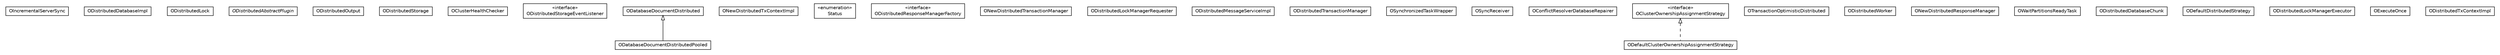 #!/usr/local/bin/dot
#
# Class diagram 
# Generated by UMLGraph version R5_6-24-gf6e263 (http://www.umlgraph.org/)
#

digraph G {
	edge [fontname="Helvetica",fontsize=10,labelfontname="Helvetica",labelfontsize=10];
	node [fontname="Helvetica",fontsize=10,shape=plaintext];
	nodesep=0.25;
	ranksep=0.5;
	// com.orientechnologies.orient.server.distributed.impl.OIncrementalServerSync
	c651855 [label=<<table title="com.orientechnologies.orient.server.distributed.impl.OIncrementalServerSync" border="0" cellborder="1" cellspacing="0" cellpadding="2" port="p" href="./OIncrementalServerSync.html">
		<tr><td><table border="0" cellspacing="0" cellpadding="1">
<tr><td align="center" balign="center"> OIncrementalServerSync </td></tr>
		</table></td></tr>
		</table>>, URL="./OIncrementalServerSync.html", fontname="Helvetica", fontcolor="black", fontsize=10.0];
	// com.orientechnologies.orient.server.distributed.impl.ODistributedDatabaseImpl
	c651856 [label=<<table title="com.orientechnologies.orient.server.distributed.impl.ODistributedDatabaseImpl" border="0" cellborder="1" cellspacing="0" cellpadding="2" port="p" href="./ODistributedDatabaseImpl.html">
		<tr><td><table border="0" cellspacing="0" cellpadding="1">
<tr><td align="center" balign="center"> ODistributedDatabaseImpl </td></tr>
		</table></td></tr>
		</table>>, URL="./ODistributedDatabaseImpl.html", fontname="Helvetica", fontcolor="black", fontsize=10.0];
	// com.orientechnologies.orient.server.distributed.impl.ODistributedDatabaseImpl.ODistributedLock
	c651857 [label=<<table title="com.orientechnologies.orient.server.distributed.impl.ODistributedDatabaseImpl.ODistributedLock" border="0" cellborder="1" cellspacing="0" cellpadding="2" port="p" href="./ODistributedDatabaseImpl.ODistributedLock.html">
		<tr><td><table border="0" cellspacing="0" cellpadding="1">
<tr><td align="center" balign="center"> ODistributedLock </td></tr>
		</table></td></tr>
		</table>>, URL="./ODistributedDatabaseImpl.ODistributedLock.html", fontname="Helvetica", fontcolor="black", fontsize=10.0];
	// com.orientechnologies.orient.server.distributed.impl.ODistributedAbstractPlugin
	c651858 [label=<<table title="com.orientechnologies.orient.server.distributed.impl.ODistributedAbstractPlugin" border="0" cellborder="1" cellspacing="0" cellpadding="2" port="p" href="./ODistributedAbstractPlugin.html">
		<tr><td><table border="0" cellspacing="0" cellpadding="1">
<tr><td align="center" balign="center"><font face="Helvetica-Oblique"> ODistributedAbstractPlugin </font></td></tr>
		</table></td></tr>
		</table>>, URL="./ODistributedAbstractPlugin.html", fontname="Helvetica", fontcolor="black", fontsize=10.0];
	// com.orientechnologies.orient.server.distributed.impl.ODistributedOutput
	c651859 [label=<<table title="com.orientechnologies.orient.server.distributed.impl.ODistributedOutput" border="0" cellborder="1" cellspacing="0" cellpadding="2" port="p" href="./ODistributedOutput.html">
		<tr><td><table border="0" cellspacing="0" cellpadding="1">
<tr><td align="center" balign="center"> ODistributedOutput </td></tr>
		</table></td></tr>
		</table>>, URL="./ODistributedOutput.html", fontname="Helvetica", fontcolor="black", fontsize=10.0];
	// com.orientechnologies.orient.server.distributed.impl.ODistributedStorage
	c651860 [label=<<table title="com.orientechnologies.orient.server.distributed.impl.ODistributedStorage" border="0" cellborder="1" cellspacing="0" cellpadding="2" port="p" href="./ODistributedStorage.html">
		<tr><td><table border="0" cellspacing="0" cellpadding="1">
<tr><td align="center" balign="center"> ODistributedStorage </td></tr>
		</table></td></tr>
		</table>>, URL="./ODistributedStorage.html", fontname="Helvetica", fontcolor="black", fontsize=10.0];
	// com.orientechnologies.orient.server.distributed.impl.OClusterHealthChecker
	c651861 [label=<<table title="com.orientechnologies.orient.server.distributed.impl.OClusterHealthChecker" border="0" cellborder="1" cellspacing="0" cellpadding="2" port="p" href="./OClusterHealthChecker.html">
		<tr><td><table border="0" cellspacing="0" cellpadding="1">
<tr><td align="center" balign="center"> OClusterHealthChecker </td></tr>
		</table></td></tr>
		</table>>, URL="./OClusterHealthChecker.html", fontname="Helvetica", fontcolor="black", fontsize=10.0];
	// com.orientechnologies.orient.server.distributed.impl.ODistributedStorageEventListener
	c651862 [label=<<table title="com.orientechnologies.orient.server.distributed.impl.ODistributedStorageEventListener" border="0" cellborder="1" cellspacing="0" cellpadding="2" port="p" href="./ODistributedStorageEventListener.html">
		<tr><td><table border="0" cellspacing="0" cellpadding="1">
<tr><td align="center" balign="center"> &#171;interface&#187; </td></tr>
<tr><td align="center" balign="center"> ODistributedStorageEventListener </td></tr>
		</table></td></tr>
		</table>>, URL="./ODistributedStorageEventListener.html", fontname="Helvetica", fontcolor="black", fontsize=10.0];
	// com.orientechnologies.orient.server.distributed.impl.ODatabaseDocumentDistributed
	c651863 [label=<<table title="com.orientechnologies.orient.server.distributed.impl.ODatabaseDocumentDistributed" border="0" cellborder="1" cellspacing="0" cellpadding="2" port="p" href="./ODatabaseDocumentDistributed.html">
		<tr><td><table border="0" cellspacing="0" cellpadding="1">
<tr><td align="center" balign="center"> ODatabaseDocumentDistributed </td></tr>
		</table></td></tr>
		</table>>, URL="./ODatabaseDocumentDistributed.html", fontname="Helvetica", fontcolor="black", fontsize=10.0];
	// com.orientechnologies.orient.server.distributed.impl.ONewDistributedTxContextImpl
	c651864 [label=<<table title="com.orientechnologies.orient.server.distributed.impl.ONewDistributedTxContextImpl" border="0" cellborder="1" cellspacing="0" cellpadding="2" port="p" href="./ONewDistributedTxContextImpl.html">
		<tr><td><table border="0" cellspacing="0" cellpadding="1">
<tr><td align="center" balign="center"> ONewDistributedTxContextImpl </td></tr>
		</table></td></tr>
		</table>>, URL="./ONewDistributedTxContextImpl.html", fontname="Helvetica", fontcolor="black", fontsize=10.0];
	// com.orientechnologies.orient.server.distributed.impl.ONewDistributedTxContextImpl.Status
	c651865 [label=<<table title="com.orientechnologies.orient.server.distributed.impl.ONewDistributedTxContextImpl.Status" border="0" cellborder="1" cellspacing="0" cellpadding="2" port="p" href="./ONewDistributedTxContextImpl.Status.html">
		<tr><td><table border="0" cellspacing="0" cellpadding="1">
<tr><td align="center" balign="center"> &#171;enumeration&#187; </td></tr>
<tr><td align="center" balign="center"> Status </td></tr>
		</table></td></tr>
		</table>>, URL="./ONewDistributedTxContextImpl.Status.html", fontname="Helvetica", fontcolor="black", fontsize=10.0];
	// com.orientechnologies.orient.server.distributed.impl.ODistributedResponseManagerFactory
	c651866 [label=<<table title="com.orientechnologies.orient.server.distributed.impl.ODistributedResponseManagerFactory" border="0" cellborder="1" cellspacing="0" cellpadding="2" port="p" href="./ODistributedResponseManagerFactory.html">
		<tr><td><table border="0" cellspacing="0" cellpadding="1">
<tr><td align="center" balign="center"> &#171;interface&#187; </td></tr>
<tr><td align="center" balign="center"> ODistributedResponseManagerFactory </td></tr>
		</table></td></tr>
		</table>>, URL="./ODistributedResponseManagerFactory.html", fontname="Helvetica", fontcolor="black", fontsize=10.0];
	// com.orientechnologies.orient.server.distributed.impl.ONewDistributedTransactionManager
	c651867 [label=<<table title="com.orientechnologies.orient.server.distributed.impl.ONewDistributedTransactionManager" border="0" cellborder="1" cellspacing="0" cellpadding="2" port="p" href="./ONewDistributedTransactionManager.html">
		<tr><td><table border="0" cellspacing="0" cellpadding="1">
<tr><td align="center" balign="center"> ONewDistributedTransactionManager </td></tr>
		</table></td></tr>
		</table>>, URL="./ONewDistributedTransactionManager.html", fontname="Helvetica", fontcolor="black", fontsize=10.0];
	// com.orientechnologies.orient.server.distributed.impl.ODistributedLockManagerRequester
	c651868 [label=<<table title="com.orientechnologies.orient.server.distributed.impl.ODistributedLockManagerRequester" border="0" cellborder="1" cellspacing="0" cellpadding="2" port="p" href="./ODistributedLockManagerRequester.html">
		<tr><td><table border="0" cellspacing="0" cellpadding="1">
<tr><td align="center" balign="center"> ODistributedLockManagerRequester </td></tr>
		</table></td></tr>
		</table>>, URL="./ODistributedLockManagerRequester.html", fontname="Helvetica", fontcolor="black", fontsize=10.0];
	// com.orientechnologies.orient.server.distributed.impl.ODistributedMessageServiceImpl
	c651869 [label=<<table title="com.orientechnologies.orient.server.distributed.impl.ODistributedMessageServiceImpl" border="0" cellborder="1" cellspacing="0" cellpadding="2" port="p" href="./ODistributedMessageServiceImpl.html">
		<tr><td><table border="0" cellspacing="0" cellpadding="1">
<tr><td align="center" balign="center"> ODistributedMessageServiceImpl </td></tr>
		</table></td></tr>
		</table>>, URL="./ODistributedMessageServiceImpl.html", fontname="Helvetica", fontcolor="black", fontsize=10.0];
	// com.orientechnologies.orient.server.distributed.impl.ODistributedTransactionManager
	c651870 [label=<<table title="com.orientechnologies.orient.server.distributed.impl.ODistributedTransactionManager" border="0" cellborder="1" cellspacing="0" cellpadding="2" port="p" href="./ODistributedTransactionManager.html">
		<tr><td><table border="0" cellspacing="0" cellpadding="1">
<tr><td align="center" balign="center"> ODistributedTransactionManager </td></tr>
		</table></td></tr>
		</table>>, URL="./ODistributedTransactionManager.html", fontname="Helvetica", fontcolor="black", fontsize=10.0];
	// com.orientechnologies.orient.server.distributed.impl.OSynchronizedTaskWrapper
	c651871 [label=<<table title="com.orientechnologies.orient.server.distributed.impl.OSynchronizedTaskWrapper" border="0" cellborder="1" cellspacing="0" cellpadding="2" port="p" href="./OSynchronizedTaskWrapper.html">
		<tr><td><table border="0" cellspacing="0" cellpadding="1">
<tr><td align="center" balign="center"> OSynchronizedTaskWrapper </td></tr>
		</table></td></tr>
		</table>>, URL="./OSynchronizedTaskWrapper.html", fontname="Helvetica", fontcolor="black", fontsize=10.0];
	// com.orientechnologies.orient.server.distributed.impl.OSyncReceiver
	c651872 [label=<<table title="com.orientechnologies.orient.server.distributed.impl.OSyncReceiver" border="0" cellborder="1" cellspacing="0" cellpadding="2" port="p" href="./OSyncReceiver.html">
		<tr><td><table border="0" cellspacing="0" cellpadding="1">
<tr><td align="center" balign="center"> OSyncReceiver </td></tr>
		</table></td></tr>
		</table>>, URL="./OSyncReceiver.html", fontname="Helvetica", fontcolor="black", fontsize=10.0];
	// com.orientechnologies.orient.server.distributed.impl.OConflictResolverDatabaseRepairer
	c651873 [label=<<table title="com.orientechnologies.orient.server.distributed.impl.OConflictResolverDatabaseRepairer" border="0" cellborder="1" cellspacing="0" cellpadding="2" port="p" href="./OConflictResolverDatabaseRepairer.html">
		<tr><td><table border="0" cellspacing="0" cellpadding="1">
<tr><td align="center" balign="center"> OConflictResolverDatabaseRepairer </td></tr>
		</table></td></tr>
		</table>>, URL="./OConflictResolverDatabaseRepairer.html", fontname="Helvetica", fontcolor="black", fontsize=10.0];
	// com.orientechnologies.orient.server.distributed.impl.ODefaultClusterOwnershipAssignmentStrategy
	c651874 [label=<<table title="com.orientechnologies.orient.server.distributed.impl.ODefaultClusterOwnershipAssignmentStrategy" border="0" cellborder="1" cellspacing="0" cellpadding="2" port="p" href="./ODefaultClusterOwnershipAssignmentStrategy.html">
		<tr><td><table border="0" cellspacing="0" cellpadding="1">
<tr><td align="center" balign="center"> ODefaultClusterOwnershipAssignmentStrategy </td></tr>
		</table></td></tr>
		</table>>, URL="./ODefaultClusterOwnershipAssignmentStrategy.html", fontname="Helvetica", fontcolor="black", fontsize=10.0];
	// com.orientechnologies.orient.server.distributed.impl.OTransactionOptimisticDistributed
	c651875 [label=<<table title="com.orientechnologies.orient.server.distributed.impl.OTransactionOptimisticDistributed" border="0" cellborder="1" cellspacing="0" cellpadding="2" port="p" href="./OTransactionOptimisticDistributed.html">
		<tr><td><table border="0" cellspacing="0" cellpadding="1">
<tr><td align="center" balign="center"> OTransactionOptimisticDistributed </td></tr>
		</table></td></tr>
		</table>>, URL="./OTransactionOptimisticDistributed.html", fontname="Helvetica", fontcolor="black", fontsize=10.0];
	// com.orientechnologies.orient.server.distributed.impl.ODistributedWorker
	c651876 [label=<<table title="com.orientechnologies.orient.server.distributed.impl.ODistributedWorker" border="0" cellborder="1" cellspacing="0" cellpadding="2" port="p" href="./ODistributedWorker.html">
		<tr><td><table border="0" cellspacing="0" cellpadding="1">
<tr><td align="center" balign="center"> ODistributedWorker </td></tr>
		</table></td></tr>
		</table>>, URL="./ODistributedWorker.html", fontname="Helvetica", fontcolor="black", fontsize=10.0];
	// com.orientechnologies.orient.server.distributed.impl.ONewDistributedResponseManager
	c651877 [label=<<table title="com.orientechnologies.orient.server.distributed.impl.ONewDistributedResponseManager" border="0" cellborder="1" cellspacing="0" cellpadding="2" port="p" href="./ONewDistributedResponseManager.html">
		<tr><td><table border="0" cellspacing="0" cellpadding="1">
<tr><td align="center" balign="center"> ONewDistributedResponseManager </td></tr>
		</table></td></tr>
		</table>>, URL="./ONewDistributedResponseManager.html", fontname="Helvetica", fontcolor="black", fontsize=10.0];
	// com.orientechnologies.orient.server.distributed.impl.OWaitPartitionsReadyTask
	c651878 [label=<<table title="com.orientechnologies.orient.server.distributed.impl.OWaitPartitionsReadyTask" border="0" cellborder="1" cellspacing="0" cellpadding="2" port="p" href="./OWaitPartitionsReadyTask.html">
		<tr><td><table border="0" cellspacing="0" cellpadding="1">
<tr><td align="center" balign="center"> OWaitPartitionsReadyTask </td></tr>
		</table></td></tr>
		</table>>, URL="./OWaitPartitionsReadyTask.html", fontname="Helvetica", fontcolor="black", fontsize=10.0];
	// com.orientechnologies.orient.server.distributed.impl.ODistributedDatabaseChunk
	c651879 [label=<<table title="com.orientechnologies.orient.server.distributed.impl.ODistributedDatabaseChunk" border="0" cellborder="1" cellspacing="0" cellpadding="2" port="p" href="./ODistributedDatabaseChunk.html">
		<tr><td><table border="0" cellspacing="0" cellpadding="1">
<tr><td align="center" balign="center"> ODistributedDatabaseChunk </td></tr>
		</table></td></tr>
		</table>>, URL="./ODistributedDatabaseChunk.html", fontname="Helvetica", fontcolor="black", fontsize=10.0];
	// com.orientechnologies.orient.server.distributed.impl.ODefaultDistributedStrategy
	c651880 [label=<<table title="com.orientechnologies.orient.server.distributed.impl.ODefaultDistributedStrategy" border="0" cellborder="1" cellspacing="0" cellpadding="2" port="p" href="./ODefaultDistributedStrategy.html">
		<tr><td><table border="0" cellspacing="0" cellpadding="1">
<tr><td align="center" balign="center"> ODefaultDistributedStrategy </td></tr>
		</table></td></tr>
		</table>>, URL="./ODefaultDistributedStrategy.html", fontname="Helvetica", fontcolor="black", fontsize=10.0];
	// com.orientechnologies.orient.server.distributed.impl.ODatabaseDocumentDistributedPooled
	c651881 [label=<<table title="com.orientechnologies.orient.server.distributed.impl.ODatabaseDocumentDistributedPooled" border="0" cellborder="1" cellspacing="0" cellpadding="2" port="p" href="./ODatabaseDocumentDistributedPooled.html">
		<tr><td><table border="0" cellspacing="0" cellpadding="1">
<tr><td align="center" balign="center"> ODatabaseDocumentDistributedPooled </td></tr>
		</table></td></tr>
		</table>>, URL="./ODatabaseDocumentDistributedPooled.html", fontname="Helvetica", fontcolor="black", fontsize=10.0];
	// com.orientechnologies.orient.server.distributed.impl.OClusterOwnershipAssignmentStrategy
	c651882 [label=<<table title="com.orientechnologies.orient.server.distributed.impl.OClusterOwnershipAssignmentStrategy" border="0" cellborder="1" cellspacing="0" cellpadding="2" port="p" href="./OClusterOwnershipAssignmentStrategy.html">
		<tr><td><table border="0" cellspacing="0" cellpadding="1">
<tr><td align="center" balign="center"> &#171;interface&#187; </td></tr>
<tr><td align="center" balign="center"> OClusterOwnershipAssignmentStrategy </td></tr>
		</table></td></tr>
		</table>>, URL="./OClusterOwnershipAssignmentStrategy.html", fontname="Helvetica", fontcolor="black", fontsize=10.0];
	// com.orientechnologies.orient.server.distributed.impl.ODistributedLockManagerExecutor
	c651883 [label=<<table title="com.orientechnologies.orient.server.distributed.impl.ODistributedLockManagerExecutor" border="0" cellborder="1" cellspacing="0" cellpadding="2" port="p" href="./ODistributedLockManagerExecutor.html">
		<tr><td><table border="0" cellspacing="0" cellpadding="1">
<tr><td align="center" balign="center"> ODistributedLockManagerExecutor </td></tr>
		</table></td></tr>
		</table>>, URL="./ODistributedLockManagerExecutor.html", fontname="Helvetica", fontcolor="black", fontsize=10.0];
	// com.orientechnologies.orient.server.distributed.impl.OExecuteOnce
	c651884 [label=<<table title="com.orientechnologies.orient.server.distributed.impl.OExecuteOnce" border="0" cellborder="1" cellspacing="0" cellpadding="2" port="p" href="./OExecuteOnce.html">
		<tr><td><table border="0" cellspacing="0" cellpadding="1">
<tr><td align="center" balign="center"> OExecuteOnce </td></tr>
		</table></td></tr>
		</table>>, URL="./OExecuteOnce.html", fontname="Helvetica", fontcolor="black", fontsize=10.0];
	// com.orientechnologies.orient.server.distributed.impl.ODistributedTxContextImpl
	c651885 [label=<<table title="com.orientechnologies.orient.server.distributed.impl.ODistributedTxContextImpl" border="0" cellborder="1" cellspacing="0" cellpadding="2" port="p" href="./ODistributedTxContextImpl.html">
		<tr><td><table border="0" cellspacing="0" cellpadding="1">
<tr><td align="center" balign="center"> ODistributedTxContextImpl </td></tr>
		</table></td></tr>
		</table>>, URL="./ODistributedTxContextImpl.html", fontname="Helvetica", fontcolor="black", fontsize=10.0];
	//com.orientechnologies.orient.server.distributed.impl.ODefaultClusterOwnershipAssignmentStrategy implements com.orientechnologies.orient.server.distributed.impl.OClusterOwnershipAssignmentStrategy
	c651882:p -> c651874:p [dir=back,arrowtail=empty,style=dashed];
	//com.orientechnologies.orient.server.distributed.impl.ODatabaseDocumentDistributedPooled extends com.orientechnologies.orient.server.distributed.impl.ODatabaseDocumentDistributed
	c651863:p -> c651881:p [dir=back,arrowtail=empty];
}

